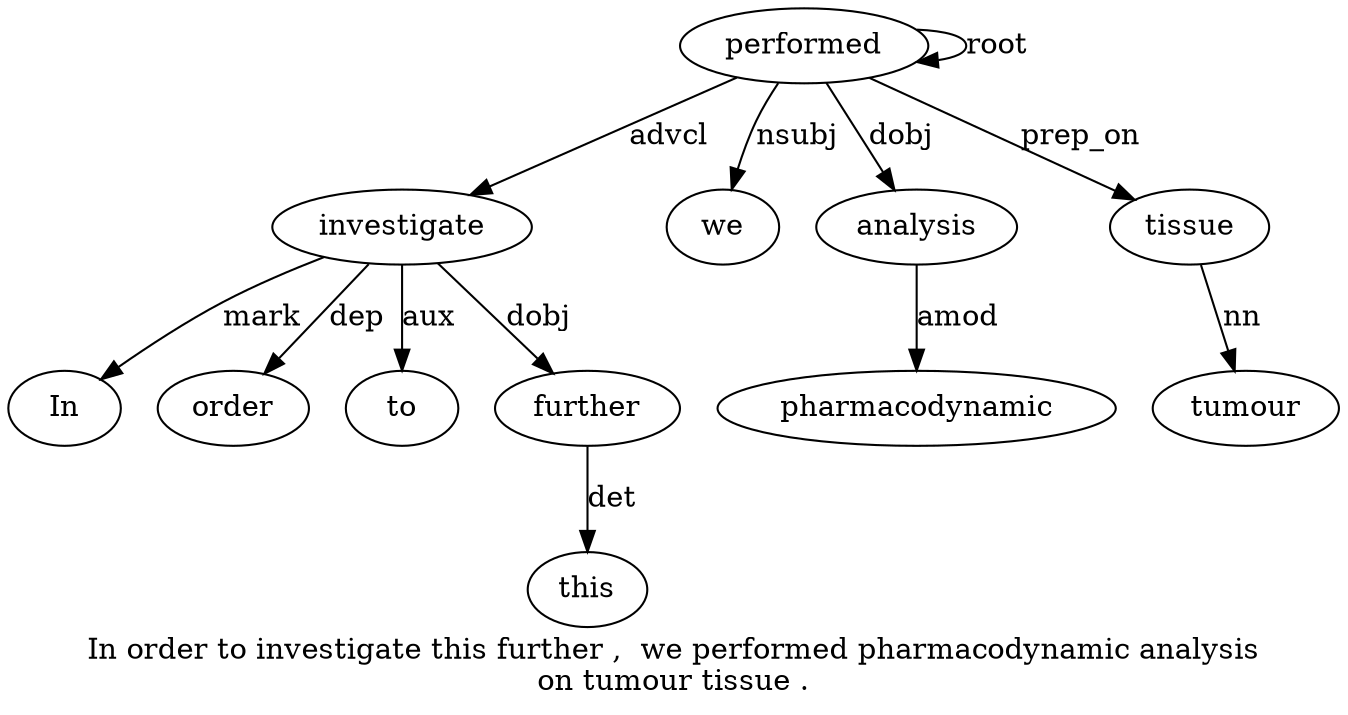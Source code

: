digraph "In order to investigate this further ,  we performed pharmacodynamic analysis on tumour tissue ." {
label="In order to investigate this further ,  we performed pharmacodynamic analysis
on tumour tissue .";
investigate4 [style=filled, fillcolor=white, label=investigate];
In1 [style=filled, fillcolor=white, label=In];
investigate4 -> In1  [label=mark];
order2 [style=filled, fillcolor=white, label=order];
investigate4 -> order2  [label=dep];
to3 [style=filled, fillcolor=white, label=to];
investigate4 -> to3  [label=aux];
performed9 [style=filled, fillcolor=white, label=performed];
performed9 -> investigate4  [label=advcl];
further6 [style=filled, fillcolor=white, label=further];
this5 [style=filled, fillcolor=white, label=this];
further6 -> this5  [label=det];
investigate4 -> further6  [label=dobj];
we8 [style=filled, fillcolor=white, label=we];
performed9 -> we8  [label=nsubj];
performed9 -> performed9  [label=root];
analysis11 [style=filled, fillcolor=white, label=analysis];
pharmacodynamic10 [style=filled, fillcolor=white, label=pharmacodynamic];
analysis11 -> pharmacodynamic10  [label=amod];
performed9 -> analysis11  [label=dobj];
tissue14 [style=filled, fillcolor=white, label=tissue];
tumour13 [style=filled, fillcolor=white, label=tumour];
tissue14 -> tumour13  [label=nn];
performed9 -> tissue14  [label=prep_on];
}
